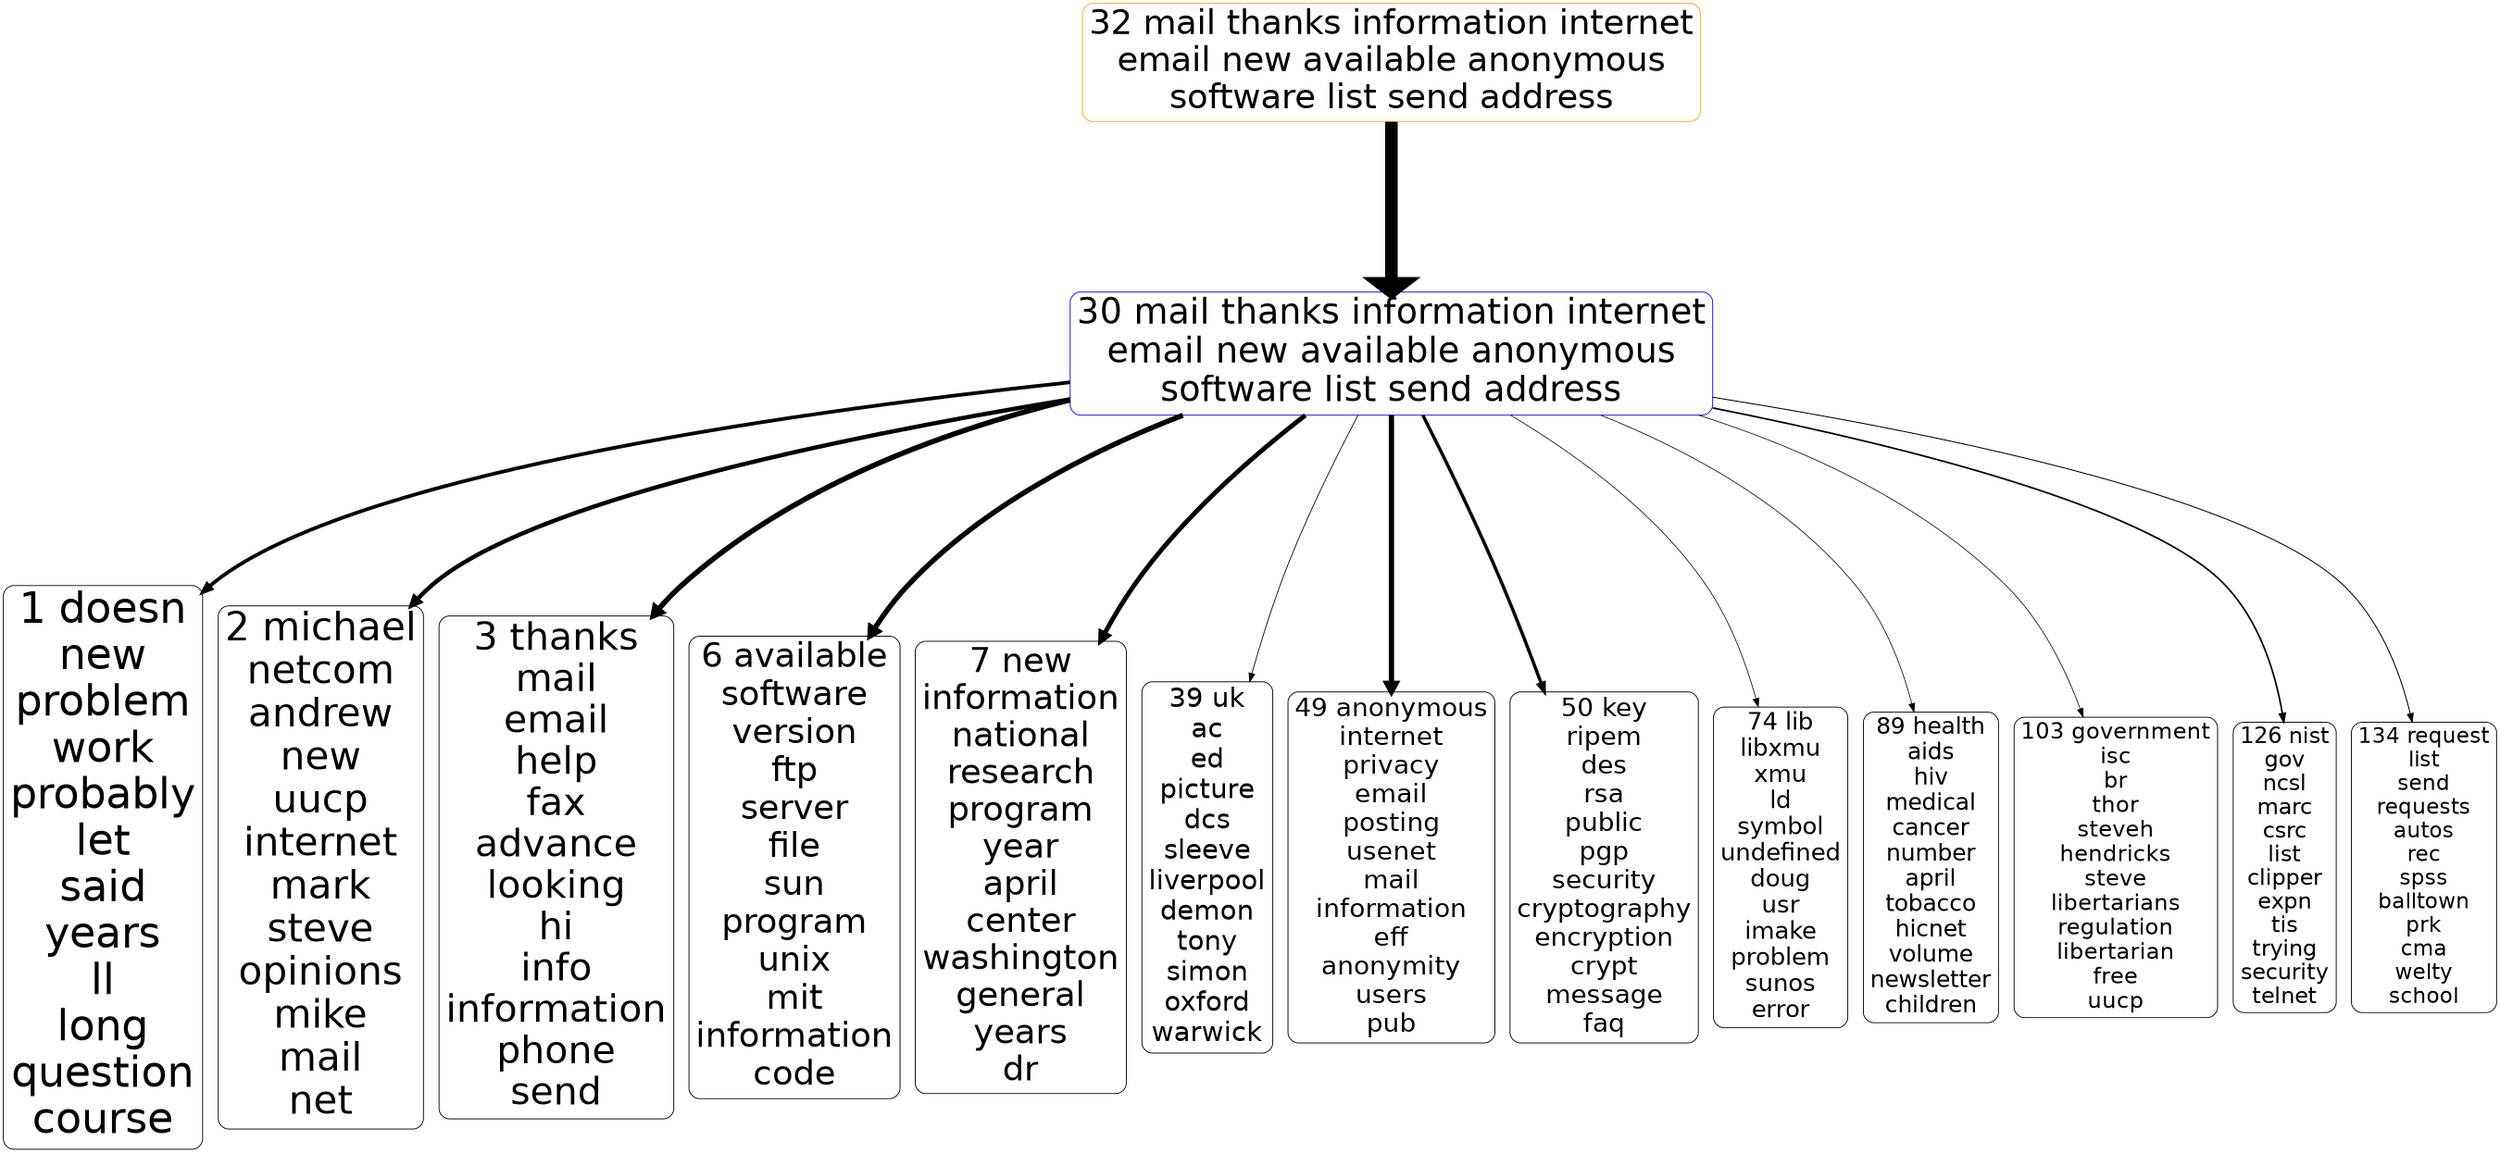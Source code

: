digraph G {
size="18,18!";ranksep=4; ratio = auto; layers="1:2:3:4:5";
graph [fontname = "helvetica"];node [fontname = "helvetica"];edge [fontname = "helvetica"];ranksep=2.8;
"3_32" [ rank =3,fontsize =40.3026, shape=box, style="rounded", color=orange, label="32 mail thanks information internet
email new available anonymous
software list send address"]
"3_32" -> "2_30" [penwidth=14.8633,dir=forward]
"2_30" [rank =4,fontsize =41.9207, shape=box, style="rounded", color=blue,label="30 mail thanks information internet
email new available anonymous
software list send address"]
"2_30" [ rank =2,fontsize =41.9207, shape=box, style="rounded", color=blue, label="30 mail thanks information internet
email new available anonymous
software list send address"]
"2_30" -> "1_1" [penwidth=4.3296,dir=forward]
"1_1" [rank =3,fontsize =50, shape=box, style="rounded", color=black,label="1 doesn
new
problem
work
probably
let
said
years
ll
long
question
course"]
"2_30" -> "1_2" [penwidth=5.0657,dir=forward]
"1_2" [rank =3,fontsize =46.1741, shape=box, style="rounded", color=black,label="2 michael
netcom
andrew
new
uucp
internet
mark
steve
opinions
mike
mail
net"]
"2_30" -> "1_3" [penwidth=6.2499,dir=forward]
"1_3" [rank =3,fontsize =44.9965, shape=box, style="rounded", color=black,label="3 thanks
mail
email
help
fax
advance
looking
hi
info
information
phone
send"]
"2_30" -> "1_6" [penwidth=6.1335,dir=forward]
"1_6" [rank =3,fontsize =40.6629, shape=box, style="rounded", color=black,label="6 available
software
version
ftp
server
file
sun
program
unix
mit
information
code"]
"2_30" -> "1_7" [penwidth=5.5411,dir=forward]
"1_7" [rank =3,fontsize =40.4508, shape=box, style="rounded", color=black,label="7 new
information
national
research
program
year
april
center
washington
general
years
dr"]
"2_30" -> "1_39" [penwidth=0.9375,dir=forward]
"1_39" [rank =3,fontsize =32.2729, shape=box, style="rounded", color=black,label="39 uk
ac
ed
picture
dcs
sleeve
liverpool
demon
tony
simon
oxford
warwick"]
"2_30" -> "1_49" [penwidth=6.2152,dir=forward]
"1_49" [rank =3,fontsize =31.135, shape=box, style="rounded", color=black,label="49 anonymous
internet
privacy
email
posting
usenet
mail
information
eff
anonymity
users
pub"]
"2_30" -> "1_50" [penwidth=3.9099,dir=forward]
"1_50" [rank =3,fontsize =31.0213, shape=box, style="rounded", color=black,label="50 key
ripem
des
rsa
public
pgp
security
cryptography
encryption
crypt
message
faq"]
"2_30" -> "1_74" [penwidth=0.85722,dir=forward]
"1_74" [rank =3,fontsize =28.2343, shape=box, style="rounded", color=black,label="74 lib
libxmu
xmu
ld
symbol
undefined
doug
usr
imake
problem
sunos
error"]
"2_30" -> "1_89" [penwidth=0.85722,dir=forward]
"1_89" [rank =3,fontsize =27.2109, shape=box, style="rounded", color=black,label="89 health
aids
hiv
medical
cancer
number
april
tobacco
hicnet
volume
newsletter
children"]
"2_30" -> "1_103" [penwidth=0.85722,dir=forward]
"1_103" [rank =3,fontsize =26.794, shape=box, style="rounded", color=black,label="103 government
isc
br
thor
steveh
hendricks
steve
libertarians
regulation
libertarian
free
uucp"]
"2_30" -> "1_126" [penwidth=1.9392,dir=forward]
"1_126" [rank =3,fontsize =25.8392, shape=box, style="rounded", color=black,label="126 nist
gov
ncsl
marc
csrc
list
clipper
expn
tis
trying
security
telnet"]
"2_30" -> "1_134" [penwidth=1.1451,dir=forward]
"1_134" [rank =3,fontsize =25.4793, shape=box, style="rounded", color=black,label="134 request
list
send
requests
autos
rec
spss
balltown
prk
cma
welty
school"]
{rank=same; "1_1" "1_2" "1_3" "1_6" "1_7" "1_39" "1_49" "1_50" "1_74" "1_89" "1_103" "1_126" "1_134"}{rank=same; "2_30" "2_30"}{rank=same; "3_32"}{rank=same;}{rank=same;}}